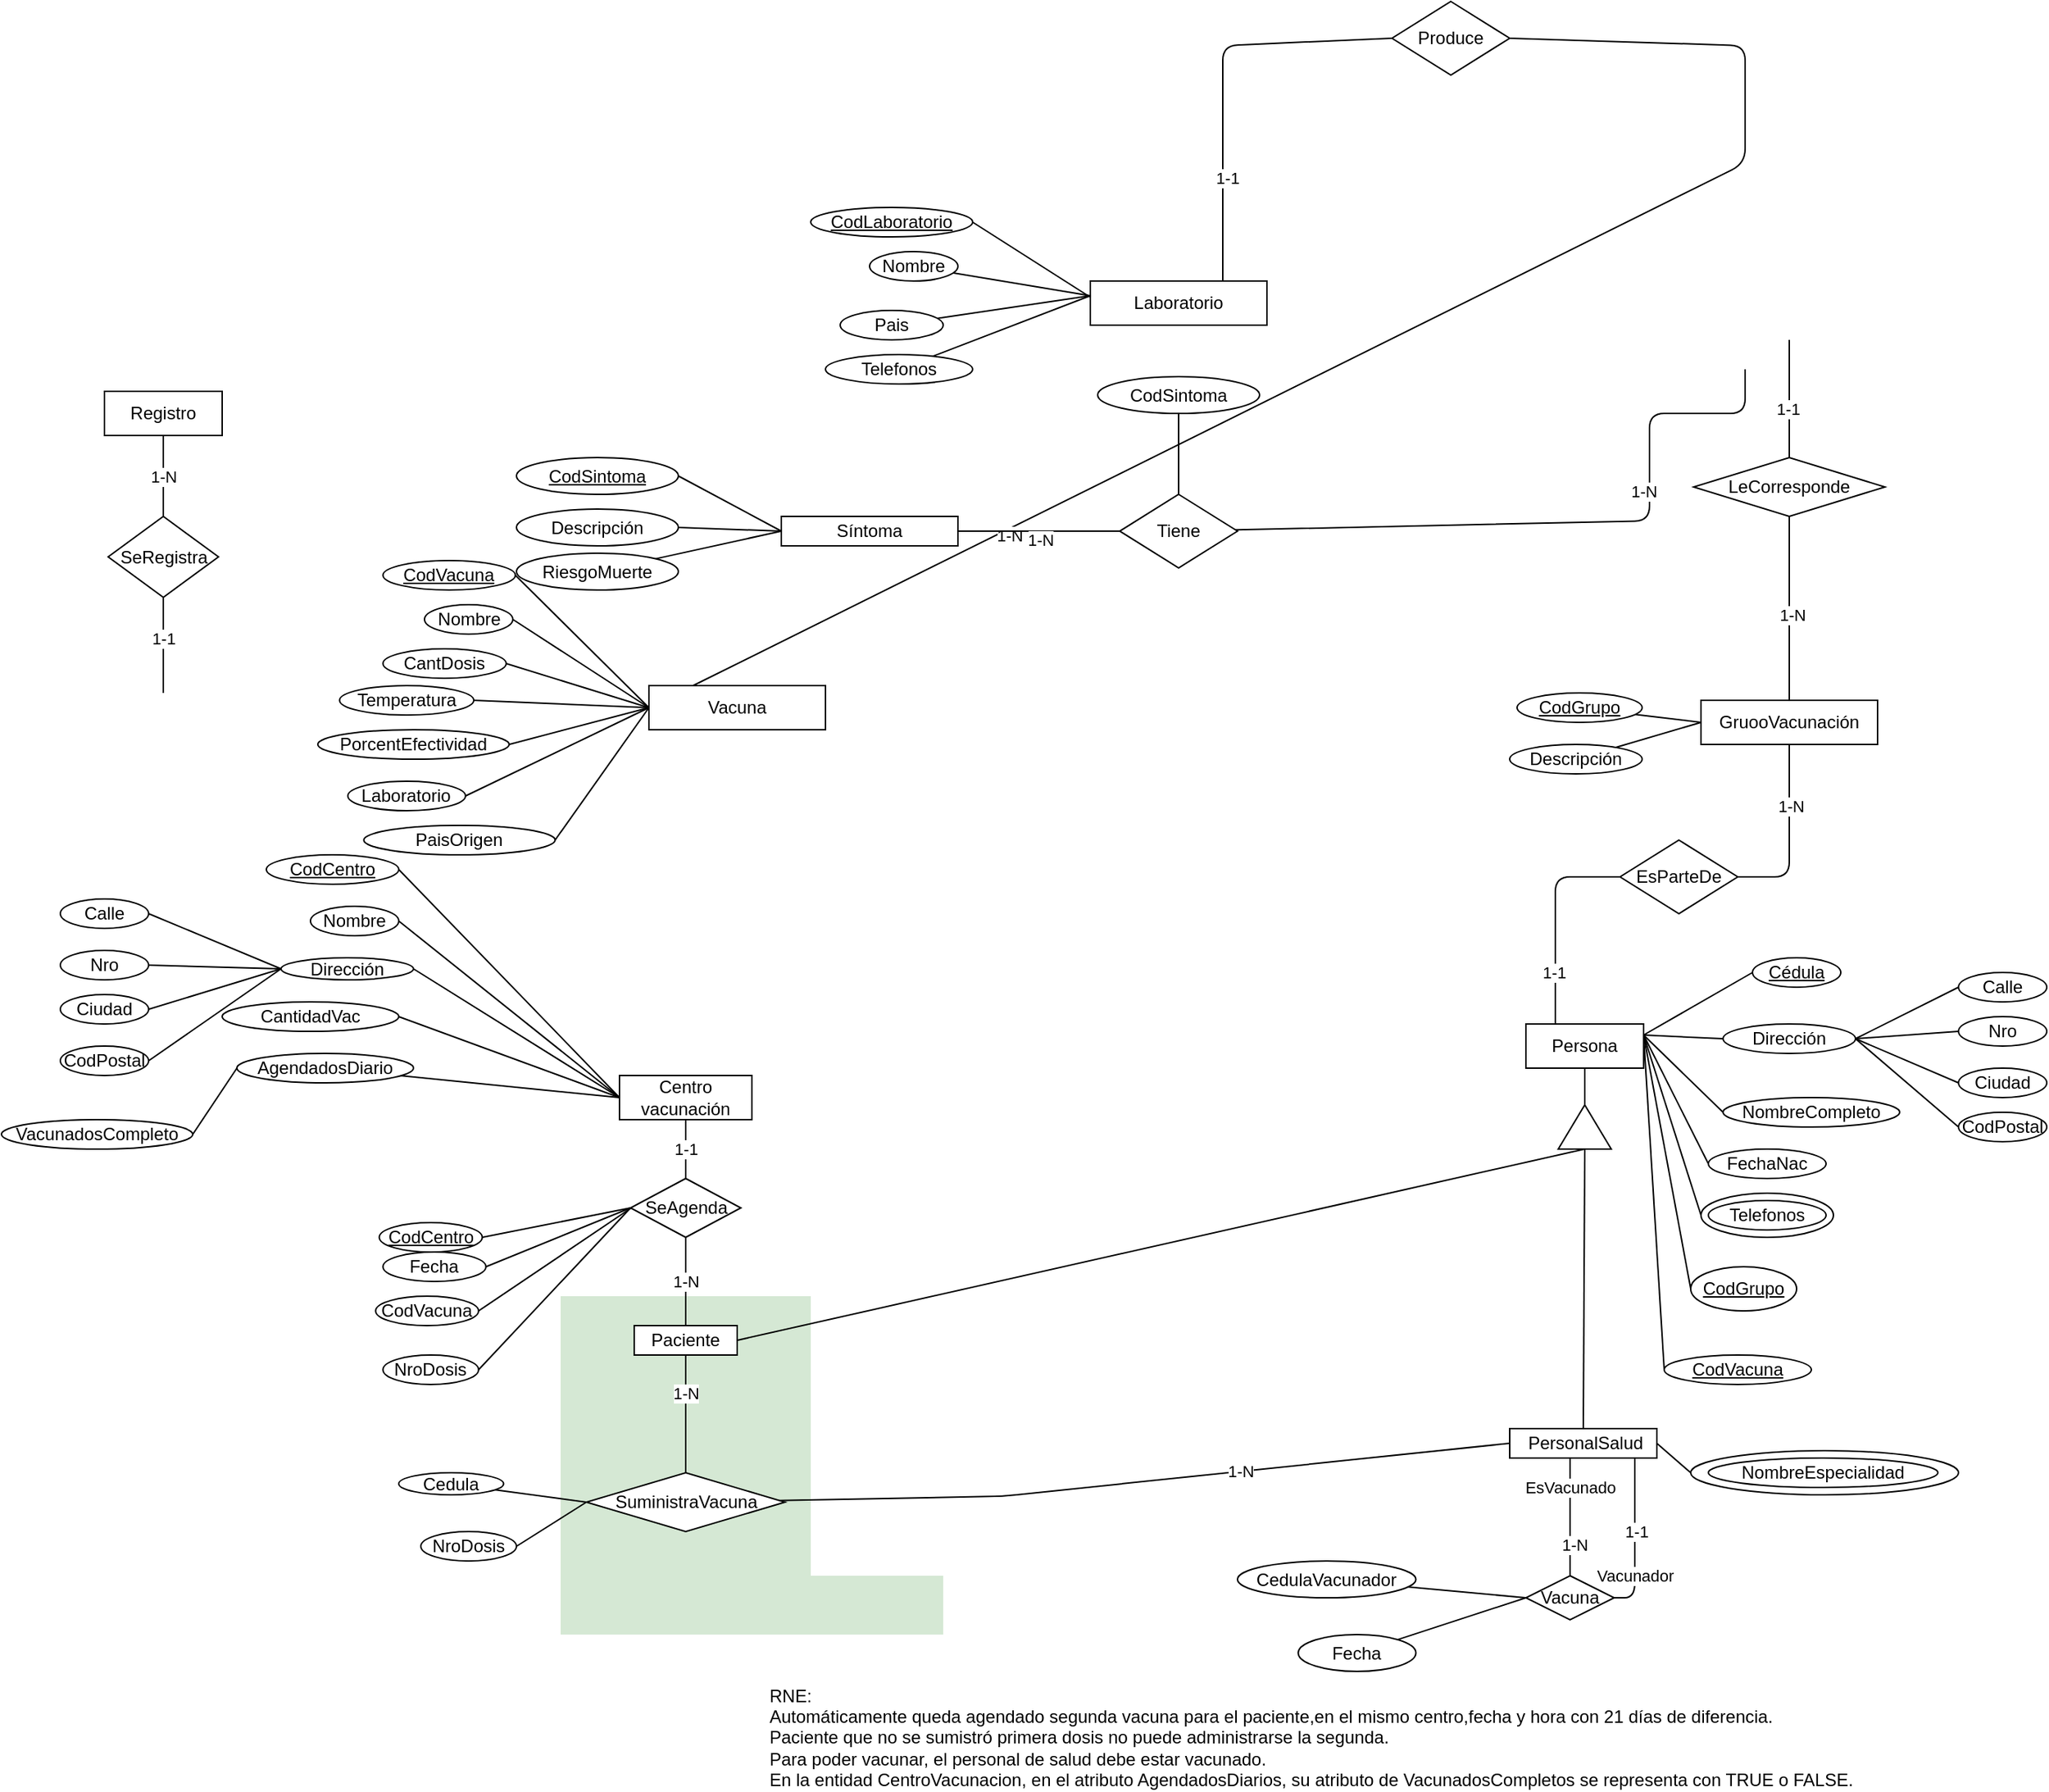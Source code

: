 <mxfile version="14.6.9" type="device"><diagram id="Dt1yeSl-TduAUGKD2-lL" name="Page-1"><mxGraphModel dx="2692" dy="1749" grid="1" gridSize="10" guides="1" tooltips="1" connect="1" arrows="1" fold="1" page="1" pageScale="1" pageWidth="827" pageHeight="1169" math="0" shadow="0"><root><mxCell id="0"/><mxCell id="1" parent="0"/><mxCell id="XDFb3XouvqDJjJj-Gf-x-14" value="" style="group" parent="1" vertex="1" connectable="0"><mxGeometry x="-460" y="320" width="260" height="230" as="geometry"/></mxCell><mxCell id="XDFb3XouvqDJjJj-Gf-x-11" value="" style="rounded=0;whiteSpace=wrap;html=1;fillColor=#d5e8d4;strokeColor=none;" parent="XDFb3XouvqDJjJj-Gf-x-14" vertex="1"><mxGeometry y="190" width="260" height="40" as="geometry"/></mxCell><mxCell id="XDFb3XouvqDJjJj-Gf-x-13" value="" style="rounded=0;whiteSpace=wrap;html=1;fillColor=#d5e8d4;strokeColor=none;" parent="XDFb3XouvqDJjJj-Gf-x-14" vertex="1"><mxGeometry width="170" height="200" as="geometry"/></mxCell><mxCell id="ZBMP0aNXscf_yQFxfvZb-60" style="edgeStyle=none;rounded=1;sketch=0;orthogonalLoop=1;jettySize=auto;html=1;entryX=1;entryY=0.5;entryDx=0;entryDy=0;endArrow=none;endFill=0;exitX=0;exitY=0.5;exitDx=0;exitDy=0;" parent="1" source="ZBMP0aNXscf_yQFxfvZb-59" target="ZBMP0aNXscf_yQFxfvZb-33" edge="1"><mxGeometry relative="1" as="geometry"/></mxCell><mxCell id="ZBMP0aNXscf_yQFxfvZb-59" value="" style="ellipse;whiteSpace=wrap;html=1;rounded=0;sketch=0;" parent="1" vertex="1"><mxGeometry x="308" y="425" width="182" height="30" as="geometry"/></mxCell><mxCell id="ZBMP0aNXscf_yQFxfvZb-53" style="edgeStyle=none;rounded=1;sketch=0;orthogonalLoop=1;jettySize=auto;html=1;endArrow=none;endFill=0;exitX=0;exitY=0.5;exitDx=0;exitDy=0;entryX=1;entryY=0.25;entryDx=0;entryDy=0;" parent="1" source="ZBMP0aNXscf_yQFxfvZb-52" target="ZBMP0aNXscf_yQFxfvZb-27" edge="1"><mxGeometry relative="1" as="geometry"><mxPoint x="298" y="160" as="targetPoint"/></mxGeometry></mxCell><mxCell id="ZBMP0aNXscf_yQFxfvZb-52" value="" style="ellipse;whiteSpace=wrap;html=1;rounded=0;sketch=0;" parent="1" vertex="1"><mxGeometry x="315" y="250" width="90" height="30" as="geometry"/></mxCell><mxCell id="ZBMP0aNXscf_yQFxfvZb-38" value="Nro" style="ellipse;whiteSpace=wrap;html=1;rounded=0;sketch=0;" parent="1" vertex="1"><mxGeometry x="490" y="130" width="60" height="20" as="geometry"/></mxCell><mxCell id="ZBMP0aNXscf_yQFxfvZb-47" style="edgeStyle=none;rounded=1;sketch=0;orthogonalLoop=1;jettySize=auto;html=1;endArrow=none;endFill=0;exitX=0;exitY=0.5;exitDx=0;exitDy=0;entryX=1;entryY=0.25;entryDx=0;entryDy=0;" parent="1" source="ZBMP0aNXscf_yQFxfvZb-35" target="ZBMP0aNXscf_yQFxfvZb-27" edge="1"><mxGeometry relative="1" as="geometry"><mxPoint x="310" y="160" as="targetPoint"/></mxGeometry></mxCell><mxCell id="ZBMP0aNXscf_yQFxfvZb-35" value="NombreCompleto" style="ellipse;whiteSpace=wrap;html=1;rounded=0;sketch=0;" parent="1" vertex="1"><mxGeometry x="330" y="185" width="120" height="20" as="geometry"/></mxCell><mxCell id="ZBMP0aNXscf_yQFxfvZb-12" value="Fecha" style="ellipse;whiteSpace=wrap;html=1;" parent="1" vertex="1"><mxGeometry x="-580.75" y="290" width="70" height="20" as="geometry"/></mxCell><mxCell id="ZBMP0aNXscf_yQFxfvZb-1" value="Centro vacunación" style="whiteSpace=wrap;html=1;" parent="1" vertex="1"><mxGeometry x="-420" y="170" width="90" height="30" as="geometry"/></mxCell><mxCell id="ZBMP0aNXscf_yQFxfvZb-2" value="Paciente" style="whiteSpace=wrap;html=1;" parent="1" vertex="1"><mxGeometry x="-410" y="340" width="70" height="20" as="geometry"/></mxCell><mxCell id="ZBMP0aNXscf_yQFxfvZb-6" value="1-N" style="endArrow=none;html=1;exitX=0.5;exitY=0;exitDx=0;exitDy=0;entryX=0.5;entryY=1;entryDx=0;entryDy=0;" parent="1" source="ZBMP0aNXscf_yQFxfvZb-2" target="ZBMP0aNXscf_yQFxfvZb-7" edge="1"><mxGeometry width="50" height="50" relative="1" as="geometry"><mxPoint x="140" y="180" as="sourcePoint"/><mxPoint x="230" y="160" as="targetPoint"/></mxGeometry></mxCell><mxCell id="ZBMP0aNXscf_yQFxfvZb-16" value="1-N" style="edgeLabel;html=1;align=center;verticalAlign=middle;resizable=0;points=[];" parent="ZBMP0aNXscf_yQFxfvZb-6" vertex="1" connectable="0"><mxGeometry x="-0.091" y="-3" relative="1" as="geometry"><mxPoint x="-3" y="-3" as="offset"/></mxGeometry></mxCell><mxCell id="ZBMP0aNXscf_yQFxfvZb-7" value="SeAgenda" style="rhombus;whiteSpace=wrap;html=1;" parent="1" vertex="1"><mxGeometry x="-412.5" y="240" width="75" height="40" as="geometry"/></mxCell><mxCell id="ZBMP0aNXscf_yQFxfvZb-9" value="1-1" style="endArrow=none;html=1;exitX=0.5;exitY=0;exitDx=0;exitDy=0;entryX=0.5;entryY=1;entryDx=0;entryDy=0;" parent="1" source="ZBMP0aNXscf_yQFxfvZb-7" target="ZBMP0aNXscf_yQFxfvZb-1" edge="1"><mxGeometry width="50" height="50" relative="1" as="geometry"><mxPoint x="-365" y="350" as="sourcePoint"/><mxPoint x="-367.5" y="300" as="targetPoint"/><Array as="points"/></mxGeometry></mxCell><mxCell id="ZBMP0aNXscf_yQFxfvZb-10" value="CodCentro" style="ellipse;whiteSpace=wrap;html=1;fontStyle=4;" parent="1" vertex="1"><mxGeometry x="-583.25" y="270" width="70" height="20" as="geometry"/></mxCell><mxCell id="ZBMP0aNXscf_yQFxfvZb-11" value="" style="endArrow=none;html=1;entryX=1;entryY=0.5;entryDx=0;entryDy=0;exitX=0;exitY=0.5;exitDx=0;exitDy=0;" parent="1" source="ZBMP0aNXscf_yQFxfvZb-7" target="ZBMP0aNXscf_yQFxfvZb-10" edge="1"><mxGeometry width="50" height="50" relative="1" as="geometry"><mxPoint x="-410" y="260" as="sourcePoint"/><mxPoint x="-365" y="290" as="targetPoint"/></mxGeometry></mxCell><mxCell id="ZBMP0aNXscf_yQFxfvZb-13" value="CodVacuna" style="ellipse;whiteSpace=wrap;html=1;" parent="1" vertex="1"><mxGeometry x="-585.75" y="320" width="70" height="20" as="geometry"/></mxCell><mxCell id="ZBMP0aNXscf_yQFxfvZb-14" value="" style="endArrow=none;html=1;entryX=1;entryY=0.5;entryDx=0;entryDy=0;exitX=0;exitY=0.5;exitDx=0;exitDy=0;" parent="1" source="ZBMP0aNXscf_yQFxfvZb-7" target="ZBMP0aNXscf_yQFxfvZb-12" edge="1"><mxGeometry width="50" height="50" relative="1" as="geometry"><mxPoint x="-410" y="260" as="sourcePoint"/><mxPoint x="-497.5" y="250" as="targetPoint"/></mxGeometry></mxCell><mxCell id="ZBMP0aNXscf_yQFxfvZb-15" value="" style="endArrow=none;html=1;entryX=1;entryY=0.5;entryDx=0;entryDy=0;" parent="1" target="ZBMP0aNXscf_yQFxfvZb-13" edge="1"><mxGeometry width="50" height="50" relative="1" as="geometry"><mxPoint x="-412" y="260" as="sourcePoint"/><mxPoint x="-471.25" y="290" as="targetPoint"/></mxGeometry></mxCell><mxCell id="ZBMP0aNXscf_yQFxfvZb-17" value="NroDosis" style="ellipse;whiteSpace=wrap;html=1;fontStyle=0;direction=south;" parent="1" vertex="1"><mxGeometry x="-580.75" y="360" width="65" height="20" as="geometry"/></mxCell><mxCell id="ZBMP0aNXscf_yQFxfvZb-18" value="" style="endArrow=none;html=1;exitX=0;exitY=0.5;exitDx=0;exitDy=0;entryX=0.5;entryY=0;entryDx=0;entryDy=0;" parent="1" source="ZBMP0aNXscf_yQFxfvZb-7" target="ZBMP0aNXscf_yQFxfvZb-17" edge="1"><mxGeometry width="50" height="50" relative="1" as="geometry"><mxPoint x="-410" y="260" as="sourcePoint"/><mxPoint x="-475.0" y="330" as="targetPoint"/></mxGeometry></mxCell><mxCell id="ZBMP0aNXscf_yQFxfvZb-19" value="RNE:&lt;br&gt;Automáticamente queda agendado segunda vacuna para el paciente,en el mismo centro,fecha y hora con 21 días de diferencia.&lt;br&gt;Paciente que no se sumistró primera dosis no puede administrarse la segunda.&lt;br&gt;Para poder vacunar, el personal de salud debe estar vacunado.&lt;br&gt;En la entidad CentroVacunacion, en el atributo AgendadosDiarios, su atributo de VacunadosCompletos se representa con TRUE o FALSE." style="text;html=1;resizable=0;autosize=1;align=left;verticalAlign=middle;points=[];fillColor=none;strokeColor=none;rounded=0;" parent="1" vertex="1"><mxGeometry x="-320" y="585" width="750" height="70" as="geometry"/></mxCell><mxCell id="ZBMP0aNXscf_yQFxfvZb-22" value="Registro" style="whiteSpace=wrap;html=1;fontSize=12;strokeWidth=1;align=center;" parent="1" vertex="1"><mxGeometry x="-770" y="-295" width="80" height="30" as="geometry"/></mxCell><mxCell id="ZBMP0aNXscf_yQFxfvZb-24" style="rounded=1;sketch=0;orthogonalLoop=1;jettySize=auto;html=1;entryX=0.5;entryY=1;entryDx=0;entryDy=0;endArrow=none;endFill=0;" parent="1" source="ZBMP0aNXscf_yQFxfvZb-23" target="ZBMP0aNXscf_yQFxfvZb-22" edge="1"><mxGeometry relative="1" as="geometry"/></mxCell><mxCell id="ZBMP0aNXscf_yQFxfvZb-26" value="1-N" style="edgeLabel;html=1;align=center;verticalAlign=middle;resizable=0;points=[];" parent="ZBMP0aNXscf_yQFxfvZb-24" vertex="1" connectable="0"><mxGeometry x="0.003" y="-3" relative="1" as="geometry"><mxPoint x="-3" as="offset"/></mxGeometry></mxCell><mxCell id="ZBMP0aNXscf_yQFxfvZb-25" value="1-1" style="edgeStyle=none;rounded=1;sketch=0;orthogonalLoop=1;jettySize=auto;html=1;entryX=0.5;entryY=0;entryDx=0;entryDy=0;endArrow=none;endFill=0;" parent="1" source="ZBMP0aNXscf_yQFxfvZb-23" edge="1"><mxGeometry x="-0.143" relative="1" as="geometry"><Array as="points"/><mxPoint as="offset"/><mxPoint x="-730.0" y="-90" as="targetPoint"/></mxGeometry></mxCell><mxCell id="ZBMP0aNXscf_yQFxfvZb-23" value="SeRegistra" style="rhombus;whiteSpace=wrap;html=1;fontSize=12;strokeWidth=1;align=center;direction=south;rotation=0;" parent="1" vertex="1"><mxGeometry x="-767.5" y="-210" width="75" height="55" as="geometry"/></mxCell><mxCell id="ZBMP0aNXscf_yQFxfvZb-27" value="Persona" style="whiteSpace=wrap;html=1;rounded=0;sketch=0;" parent="1" vertex="1"><mxGeometry x="196" y="135" width="80" height="30" as="geometry"/></mxCell><mxCell id="ZBMP0aNXscf_yQFxfvZb-29" style="edgeStyle=none;rounded=1;sketch=0;orthogonalLoop=1;jettySize=auto;html=1;entryX=0.5;entryY=1;entryDx=0;entryDy=0;endArrow=none;endFill=0;" parent="1" source="ZBMP0aNXscf_yQFxfvZb-28" target="ZBMP0aNXscf_yQFxfvZb-27" edge="1"><mxGeometry relative="1" as="geometry"/></mxCell><mxCell id="ZBMP0aNXscf_yQFxfvZb-30" style="edgeStyle=none;rounded=1;sketch=0;orthogonalLoop=1;jettySize=auto;html=1;endArrow=none;endFill=0;entryX=1;entryY=0.5;entryDx=0;entryDy=0;exitX=0.5;exitY=1;exitDx=0;exitDy=0;exitPerimeter=0;" parent="1" source="ZBMP0aNXscf_yQFxfvZb-28" target="ZBMP0aNXscf_yQFxfvZb-2" edge="1"><mxGeometry relative="1" as="geometry"><mxPoint x="392.0" y="-50" as="targetPoint"/></mxGeometry></mxCell><mxCell id="ZBMP0aNXscf_yQFxfvZb-31" style="edgeStyle=none;rounded=1;sketch=0;orthogonalLoop=1;jettySize=auto;html=1;endArrow=none;endFill=0;entryX=0.5;entryY=0;entryDx=0;entryDy=0;exitX=0.5;exitY=1;exitDx=0;exitDy=0;exitPerimeter=0;" parent="1" source="ZBMP0aNXscf_yQFxfvZb-28" target="ZBMP0aNXscf_yQFxfvZb-33" edge="1"><mxGeometry relative="1" as="geometry"><mxPoint x="470" y="-40" as="targetPoint"/><mxPoint x="258" y="210" as="sourcePoint"/></mxGeometry></mxCell><mxCell id="ZBMP0aNXscf_yQFxfvZb-28" value="" style="verticalLabelPosition=bottom;verticalAlign=top;html=1;shape=mxgraph.basic.acute_triangle;dx=0.5;rounded=0;sketch=0;" parent="1" vertex="1"><mxGeometry x="218" y="190" width="36" height="30" as="geometry"/></mxCell><mxCell id="ZBMP0aNXscf_yQFxfvZb-33" value="&amp;nbsp;PersonalSalud" style="whiteSpace=wrap;html=1;rounded=0;sketch=0;" parent="1" vertex="1"><mxGeometry x="185" y="410" width="100" height="20" as="geometry"/></mxCell><mxCell id="ZBMP0aNXscf_yQFxfvZb-45" style="edgeStyle=none;rounded=1;sketch=0;orthogonalLoop=1;jettySize=auto;html=1;endArrow=none;endFill=0;exitX=0;exitY=0.5;exitDx=0;exitDy=0;entryX=1;entryY=0.25;entryDx=0;entryDy=0;" parent="1" source="ZBMP0aNXscf_yQFxfvZb-34" target="ZBMP0aNXscf_yQFxfvZb-27" edge="1"><mxGeometry relative="1" as="geometry"><mxPoint x="300" y="140" as="targetPoint"/></mxGeometry></mxCell><mxCell id="ZBMP0aNXscf_yQFxfvZb-34" value="Cédula" style="ellipse;whiteSpace=wrap;html=1;rounded=0;sketch=0;fontStyle=4" parent="1" vertex="1"><mxGeometry x="350" y="90" width="60" height="20" as="geometry"/></mxCell><mxCell id="ZBMP0aNXscf_yQFxfvZb-41" style="edgeStyle=none;rounded=1;sketch=0;orthogonalLoop=1;jettySize=auto;html=1;entryX=0;entryY=0.5;entryDx=0;entryDy=0;endArrow=none;endFill=0;exitX=1;exitY=0.5;exitDx=0;exitDy=0;" parent="1" source="ZBMP0aNXscf_yQFxfvZb-36" target="ZBMP0aNXscf_yQFxfvZb-39" edge="1"><mxGeometry relative="1" as="geometry"/></mxCell><mxCell id="ZBMP0aNXscf_yQFxfvZb-42" style="edgeStyle=none;rounded=1;sketch=0;orthogonalLoop=1;jettySize=auto;html=1;entryX=0;entryY=0.5;entryDx=0;entryDy=0;endArrow=none;endFill=0;exitX=1;exitY=0.5;exitDx=0;exitDy=0;" parent="1" source="ZBMP0aNXscf_yQFxfvZb-36" target="ZBMP0aNXscf_yQFxfvZb-40" edge="1"><mxGeometry relative="1" as="geometry"/></mxCell><mxCell id="ZBMP0aNXscf_yQFxfvZb-43" style="edgeStyle=none;rounded=1;sketch=0;orthogonalLoop=1;jettySize=auto;html=1;entryX=0;entryY=0.5;entryDx=0;entryDy=0;endArrow=none;endFill=0;exitX=1;exitY=0.5;exitDx=0;exitDy=0;" parent="1" source="ZBMP0aNXscf_yQFxfvZb-36" target="ZBMP0aNXscf_yQFxfvZb-38" edge="1"><mxGeometry relative="1" as="geometry"/></mxCell><mxCell id="ZBMP0aNXscf_yQFxfvZb-44" style="edgeStyle=none;rounded=1;sketch=0;orthogonalLoop=1;jettySize=auto;html=1;entryX=0;entryY=0.5;entryDx=0;entryDy=0;endArrow=none;endFill=0;exitX=1;exitY=0.5;exitDx=0;exitDy=0;" parent="1" source="ZBMP0aNXscf_yQFxfvZb-36" target="ZBMP0aNXscf_yQFxfvZb-37" edge="1"><mxGeometry relative="1" as="geometry"/></mxCell><mxCell id="ZBMP0aNXscf_yQFxfvZb-46" style="edgeStyle=none;rounded=1;sketch=0;orthogonalLoop=1;jettySize=auto;html=1;endArrow=none;endFill=0;exitX=0;exitY=0.5;exitDx=0;exitDy=0;entryX=1;entryY=0.25;entryDx=0;entryDy=0;" parent="1" source="ZBMP0aNXscf_yQFxfvZb-36" target="ZBMP0aNXscf_yQFxfvZb-27" edge="1"><mxGeometry relative="1" as="geometry"><mxPoint x="310" y="140" as="targetPoint"/></mxGeometry></mxCell><mxCell id="ZBMP0aNXscf_yQFxfvZb-36" value="Dirección" style="ellipse;whiteSpace=wrap;html=1;rounded=0;sketch=0;" parent="1" vertex="1"><mxGeometry x="330" y="135" width="90" height="20" as="geometry"/></mxCell><mxCell id="ZBMP0aNXscf_yQFxfvZb-37" value="Calle" style="ellipse;whiteSpace=wrap;html=1;rounded=0;sketch=0;" parent="1" vertex="1"><mxGeometry x="490" y="100" width="60" height="20" as="geometry"/></mxCell><mxCell id="ZBMP0aNXscf_yQFxfvZb-39" value="CodPostal" style="ellipse;whiteSpace=wrap;html=1;rounded=0;sketch=0;" parent="1" vertex="1"><mxGeometry x="490" y="195" width="60" height="20" as="geometry"/></mxCell><mxCell id="ZBMP0aNXscf_yQFxfvZb-40" value="Ciudad" style="ellipse;whiteSpace=wrap;html=1;rounded=0;sketch=0;" parent="1" vertex="1"><mxGeometry x="490" y="165" width="60" height="20" as="geometry"/></mxCell><mxCell id="ZBMP0aNXscf_yQFxfvZb-50" style="edgeStyle=none;rounded=1;sketch=0;orthogonalLoop=1;jettySize=auto;html=1;endArrow=none;endFill=0;exitX=0;exitY=0.5;exitDx=0;exitDy=0;entryX=1;entryY=0.25;entryDx=0;entryDy=0;" parent="1" source="ZBMP0aNXscf_yQFxfvZb-49" target="ZBMP0aNXscf_yQFxfvZb-27" edge="1"><mxGeometry relative="1" as="geometry"><mxPoint x="298" y="140" as="targetPoint"/></mxGeometry></mxCell><mxCell id="ZBMP0aNXscf_yQFxfvZb-49" value="FechaNac" style="ellipse;whiteSpace=wrap;html=1;rounded=0;sketch=0;" parent="1" vertex="1"><mxGeometry x="320" y="220" width="80" height="20" as="geometry"/></mxCell><mxCell id="ZBMP0aNXscf_yQFxfvZb-51" value="Telefonos" style="ellipse;whiteSpace=wrap;html=1;rounded=0;sketch=0;" parent="1" vertex="1"><mxGeometry x="320" y="255" width="80" height="20" as="geometry"/></mxCell><mxCell id="ZBMP0aNXscf_yQFxfvZb-56" style="edgeStyle=none;rounded=1;sketch=0;orthogonalLoop=1;jettySize=auto;html=1;endArrow=none;endFill=0;exitX=0;exitY=0.5;exitDx=0;exitDy=0;entryX=1;entryY=0.25;entryDx=0;entryDy=0;" parent="1" source="ZBMP0aNXscf_yQFxfvZb-54" target="ZBMP0aNXscf_yQFxfvZb-27" edge="1"><mxGeometry relative="1" as="geometry"><mxPoint x="300" y="170" as="targetPoint"/></mxGeometry></mxCell><mxCell id="ZBMP0aNXscf_yQFxfvZb-54" value="CodGrupo" style="ellipse;whiteSpace=wrap;html=1;rounded=0;sketch=0;fontStyle=4" parent="1" vertex="1"><mxGeometry x="308" y="300" width="72" height="30" as="geometry"/></mxCell><mxCell id="ZBMP0aNXscf_yQFxfvZb-57" style="edgeStyle=none;rounded=1;sketch=0;orthogonalLoop=1;jettySize=auto;html=1;endArrow=none;endFill=0;exitX=0;exitY=0.5;exitDx=0;exitDy=0;entryX=1;entryY=0.25;entryDx=0;entryDy=0;" parent="1" source="ZBMP0aNXscf_yQFxfvZb-55" target="ZBMP0aNXscf_yQFxfvZb-27" edge="1"><mxGeometry relative="1" as="geometry"><mxPoint x="280" y="190" as="targetPoint"/></mxGeometry></mxCell><mxCell id="ZBMP0aNXscf_yQFxfvZb-55" value="CodVacuna" style="ellipse;whiteSpace=wrap;html=1;rounded=0;sketch=0;fontStyle=4" parent="1" vertex="1"><mxGeometry x="290" y="360" width="100" height="20" as="geometry"/></mxCell><mxCell id="ZBMP0aNXscf_yQFxfvZb-58" value="NombreEspecialidad" style="ellipse;whiteSpace=wrap;html=1;rounded=0;sketch=0;" parent="1" vertex="1"><mxGeometry x="320" y="430" width="156" height="20" as="geometry"/></mxCell><mxCell id="ZBMP0aNXscf_yQFxfvZb-61" value="GruooVacunación" style="whiteSpace=wrap;html=1;rounded=0;sketch=0;" parent="1" vertex="1"><mxGeometry x="315" y="-85" width="120" height="30" as="geometry"/></mxCell><mxCell id="ZBMP0aNXscf_yQFxfvZb-64" style="edgeStyle=none;rounded=1;sketch=0;orthogonalLoop=1;jettySize=auto;html=1;entryX=0;entryY=0.5;entryDx=0;entryDy=0;endArrow=none;endFill=0;" parent="1" source="ZBMP0aNXscf_yQFxfvZb-63" target="ZBMP0aNXscf_yQFxfvZb-61" edge="1"><mxGeometry relative="1" as="geometry"/></mxCell><mxCell id="ZBMP0aNXscf_yQFxfvZb-63" value="CodGrupo" style="ellipse;whiteSpace=wrap;html=1;rounded=0;sketch=0;fontStyle=4" parent="1" vertex="1"><mxGeometry x="190" y="-90" width="85" height="20" as="geometry"/></mxCell><mxCell id="ZBMP0aNXscf_yQFxfvZb-66" style="edgeStyle=none;rounded=1;sketch=0;orthogonalLoop=1;jettySize=auto;html=1;entryX=0;entryY=0.5;entryDx=0;entryDy=0;endArrow=none;endFill=0;" parent="1" source="ZBMP0aNXscf_yQFxfvZb-65" target="ZBMP0aNXscf_yQFxfvZb-61" edge="1"><mxGeometry relative="1" as="geometry"/></mxCell><mxCell id="ZBMP0aNXscf_yQFxfvZb-65" value="Descripción" style="ellipse;whiteSpace=wrap;html=1;rounded=0;sketch=0;" parent="1" vertex="1"><mxGeometry x="185" y="-55" width="90" height="20" as="geometry"/></mxCell><mxCell id="ZBMP0aNXscf_yQFxfvZb-70" style="edgeStyle=none;rounded=1;sketch=0;orthogonalLoop=1;jettySize=auto;html=1;endArrow=none;endFill=0;" parent="1" source="ZBMP0aNXscf_yQFxfvZb-69" edge="1"><mxGeometry relative="1" as="geometry"><mxPoint x="375" y="-330" as="targetPoint"/></mxGeometry></mxCell><mxCell id="ZBMP0aNXscf_yQFxfvZb-72" value="1-1" style="edgeLabel;html=1;align=center;verticalAlign=middle;resizable=0;points=[];" parent="ZBMP0aNXscf_yQFxfvZb-70" vertex="1" connectable="0"><mxGeometry x="-0.181" y="1" relative="1" as="geometry"><mxPoint as="offset"/></mxGeometry></mxCell><mxCell id="ZBMP0aNXscf_yQFxfvZb-71" style="edgeStyle=none;rounded=1;sketch=0;orthogonalLoop=1;jettySize=auto;html=1;entryX=0.5;entryY=0;entryDx=0;entryDy=0;endArrow=none;endFill=0;exitX=1;exitY=0.5;exitDx=0;exitDy=0;" parent="1" source="ZBMP0aNXscf_yQFxfvZb-69" target="ZBMP0aNXscf_yQFxfvZb-61" edge="1"><mxGeometry relative="1" as="geometry"/></mxCell><mxCell id="ZBMP0aNXscf_yQFxfvZb-73" value="1-N" style="edgeLabel;html=1;align=center;verticalAlign=middle;resizable=0;points=[];" parent="ZBMP0aNXscf_yQFxfvZb-71" vertex="1" connectable="0"><mxGeometry x="0.073" y="2" relative="1" as="geometry"><mxPoint as="offset"/></mxGeometry></mxCell><mxCell id="ZBMP0aNXscf_yQFxfvZb-69" value="LeCorresponde" style="rhombus;whiteSpace=wrap;html=1;fontSize=12;strokeWidth=1;align=center;direction=south;rotation=0;" parent="1" vertex="1"><mxGeometry x="310" y="-250" width="130" height="40" as="geometry"/></mxCell><mxCell id="ZBMP0aNXscf_yQFxfvZb-75" style="edgeStyle=none;rounded=1;sketch=0;orthogonalLoop=1;jettySize=auto;html=1;entryX=0;entryY=0.5;entryDx=0;entryDy=0;endArrow=none;endFill=0;" parent="1" source="ZBMP0aNXscf_yQFxfvZb-74" target="ZBMP0aNXscf_yQFxfvZb-33" edge="1"><mxGeometry relative="1" as="geometry"><Array as="points"><mxPoint x="-160" y="456"/></Array></mxGeometry></mxCell><mxCell id="2IOQGZQSBh7YmrLoaRPf-2" value="1-N" style="edgeLabel;html=1;align=center;verticalAlign=middle;resizable=0;points=[];" parent="ZBMP0aNXscf_yQFxfvZb-75" vertex="1" connectable="0"><mxGeometry x="0.26" relative="1" as="geometry"><mxPoint as="offset"/></mxGeometry></mxCell><mxCell id="ZBMP0aNXscf_yQFxfvZb-76" style="edgeStyle=none;rounded=1;sketch=0;orthogonalLoop=1;jettySize=auto;html=1;entryX=0.5;entryY=1;entryDx=0;entryDy=0;endArrow=none;endFill=0;" parent="1" source="ZBMP0aNXscf_yQFxfvZb-74" target="ZBMP0aNXscf_yQFxfvZb-2" edge="1"><mxGeometry relative="1" as="geometry"/></mxCell><mxCell id="2IOQGZQSBh7YmrLoaRPf-1" value="1-N&lt;br&gt;" style="edgeLabel;html=1;align=center;verticalAlign=middle;resizable=0;points=[];" parent="ZBMP0aNXscf_yQFxfvZb-76" vertex="1" connectable="0"><mxGeometry x="0.54" relative="1" as="geometry"><mxPoint y="7" as="offset"/></mxGeometry></mxCell><mxCell id="ZBMP0aNXscf_yQFxfvZb-74" value="SuministraVacuna" style="rhombus;whiteSpace=wrap;html=1;" parent="1" vertex="1"><mxGeometry x="-442.5" y="440" width="135" height="40" as="geometry"/></mxCell><mxCell id="ZBMP0aNXscf_yQFxfvZb-79" style="edgeStyle=none;rounded=1;sketch=0;orthogonalLoop=1;jettySize=auto;html=1;entryX=0;entryY=0.5;entryDx=0;entryDy=0;endArrow=none;endFill=0;" parent="1" source="ZBMP0aNXscf_yQFxfvZb-78" target="ZBMP0aNXscf_yQFxfvZb-74" edge="1"><mxGeometry relative="1" as="geometry"/></mxCell><mxCell id="ZBMP0aNXscf_yQFxfvZb-78" value="Cedula" style="ellipse;whiteSpace=wrap;html=1;rounded=0;sketch=0;" parent="1" vertex="1"><mxGeometry x="-570" y="440" width="71.25" height="15" as="geometry"/></mxCell><mxCell id="ZBMP0aNXscf_yQFxfvZb-81" style="edgeStyle=none;rounded=1;sketch=0;orthogonalLoop=1;jettySize=auto;html=1;entryX=0;entryY=0.5;entryDx=0;entryDy=0;endArrow=none;endFill=0;exitX=0.5;exitY=0;exitDx=0;exitDy=0;" parent="1" source="ZBMP0aNXscf_yQFxfvZb-80" target="ZBMP0aNXscf_yQFxfvZb-74" edge="1"><mxGeometry relative="1" as="geometry"><mxPoint x="-486.231" y="481.577" as="sourcePoint"/></mxGeometry></mxCell><mxCell id="ZBMP0aNXscf_yQFxfvZb-80" value="NroDosis" style="ellipse;whiteSpace=wrap;html=1;fontStyle=0;direction=south;" parent="1" vertex="1"><mxGeometry x="-555" y="480" width="65" height="20" as="geometry"/></mxCell><mxCell id="ZBMP0aNXscf_yQFxfvZb-82" value="Vacuna" style="rhombus;whiteSpace=wrap;html=1;rounded=0;sketch=0;" parent="1" vertex="1"><mxGeometry x="196" y="510" width="60" height="30" as="geometry"/></mxCell><mxCell id="ZBMP0aNXscf_yQFxfvZb-83" value="Vacunador" style="edgeStyle=none;rounded=1;sketch=0;orthogonalLoop=1;jettySize=auto;html=1;entryX=0.85;entryY=1;entryDx=0;entryDy=0;endArrow=none;endFill=0;entryPerimeter=0;exitX=1;exitY=0.5;exitDx=0;exitDy=0;" parent="1" source="ZBMP0aNXscf_yQFxfvZb-82" target="ZBMP0aNXscf_yQFxfvZb-33" edge="1"><mxGeometry x="-0.468" relative="1" as="geometry"><mxPoint x="260" y="490" as="sourcePoint"/><mxPoint x="267" y="450" as="targetPoint"/><Array as="points"><mxPoint x="270" y="525"/></Array><mxPoint as="offset"/></mxGeometry></mxCell><mxCell id="ZBMP0aNXscf_yQFxfvZb-86" value="1-1" style="edgeLabel;html=1;align=center;verticalAlign=middle;resizable=0;points=[];" parent="ZBMP0aNXscf_yQFxfvZb-83" vertex="1" connectable="0"><mxGeometry x="0.084" y="-1" relative="1" as="geometry"><mxPoint as="offset"/></mxGeometry></mxCell><mxCell id="ZBMP0aNXscf_yQFxfvZb-84" value="EsVacunado" style="edgeStyle=none;rounded=1;sketch=0;orthogonalLoop=1;jettySize=auto;html=1;entryX=0.41;entryY=1;entryDx=0;entryDy=0;endArrow=none;endFill=0;exitX=0.5;exitY=0;exitDx=0;exitDy=0;entryPerimeter=0;" parent="1" source="ZBMP0aNXscf_yQFxfvZb-82" target="ZBMP0aNXscf_yQFxfvZb-33" edge="1"><mxGeometry x="0.5" relative="1" as="geometry"><mxPoint x="220" y="460" as="sourcePoint"/><mxPoint x="197" y="440" as="targetPoint"/><Array as="points"/><mxPoint as="offset"/></mxGeometry></mxCell><mxCell id="ZBMP0aNXscf_yQFxfvZb-85" value="1-N" style="edgeLabel;html=1;align=center;verticalAlign=middle;resizable=0;points=[];" parent="ZBMP0aNXscf_yQFxfvZb-84" vertex="1" connectable="0"><mxGeometry x="-0.475" y="-3" relative="1" as="geometry"><mxPoint as="offset"/></mxGeometry></mxCell><mxCell id="ZBMP0aNXscf_yQFxfvZb-88" style="edgeStyle=none;rounded=1;sketch=0;orthogonalLoop=1;jettySize=auto;html=1;entryX=0;entryY=0.5;entryDx=0;entryDy=0;endArrow=none;endFill=0;" parent="1" source="ZBMP0aNXscf_yQFxfvZb-87" target="ZBMP0aNXscf_yQFxfvZb-82" edge="1"><mxGeometry relative="1" as="geometry"/></mxCell><mxCell id="ZBMP0aNXscf_yQFxfvZb-87" value="CedulaVacunador" style="ellipse;whiteSpace=wrap;html=1;rounded=0;sketch=0;" parent="1" vertex="1"><mxGeometry y="500" width="121.25" height="25" as="geometry"/></mxCell><mxCell id="ZBMP0aNXscf_yQFxfvZb-90" style="edgeStyle=none;rounded=1;sketch=0;orthogonalLoop=1;jettySize=auto;html=1;endArrow=none;endFill=0;entryX=0;entryY=0.5;entryDx=0;entryDy=0;" parent="1" source="ZBMP0aNXscf_yQFxfvZb-89" target="ZBMP0aNXscf_yQFxfvZb-82" edge="1"><mxGeometry relative="1" as="geometry"><mxPoint x="190" y="540" as="targetPoint"/></mxGeometry></mxCell><mxCell id="ZBMP0aNXscf_yQFxfvZb-89" value="Fecha" style="ellipse;whiteSpace=wrap;html=1;rounded=0;sketch=0;" parent="1" vertex="1"><mxGeometry x="41.25" y="550" width="80" height="25" as="geometry"/></mxCell><mxCell id="ZBMP0aNXscf_yQFxfvZb-92" style="edgeStyle=none;rounded=1;sketch=0;orthogonalLoop=1;jettySize=auto;html=1;endArrow=none;endFill=0;entryX=0.5;entryY=1;entryDx=0;entryDy=0;exitX=1;exitY=0.5;exitDx=0;exitDy=0;" parent="1" source="ZBMP0aNXscf_yQFxfvZb-91" target="ZBMP0aNXscf_yQFxfvZb-61" edge="1"><mxGeometry relative="1" as="geometry"><mxPoint x="390" y="-50" as="targetPoint"/><Array as="points"><mxPoint x="375" y="35"/></Array></mxGeometry></mxCell><mxCell id="ZBMP0aNXscf_yQFxfvZb-94" value="1-N" style="edgeLabel;html=1;align=center;verticalAlign=middle;resizable=0;points=[];" parent="ZBMP0aNXscf_yQFxfvZb-92" vertex="1" connectable="0"><mxGeometry x="0.329" y="-1" relative="1" as="geometry"><mxPoint as="offset"/></mxGeometry></mxCell><mxCell id="ZBMP0aNXscf_yQFxfvZb-93" style="edgeStyle=none;rounded=1;sketch=0;orthogonalLoop=1;jettySize=auto;html=1;entryX=0.25;entryY=0;entryDx=0;entryDy=0;endArrow=none;endFill=0;exitX=0;exitY=0.5;exitDx=0;exitDy=0;" parent="1" source="ZBMP0aNXscf_yQFxfvZb-91" target="ZBMP0aNXscf_yQFxfvZb-27" edge="1"><mxGeometry relative="1" as="geometry"><Array as="points"><mxPoint x="216" y="35"/></Array></mxGeometry></mxCell><mxCell id="ZBMP0aNXscf_yQFxfvZb-95" value="1-1" style="edgeLabel;html=1;align=center;verticalAlign=middle;resizable=0;points=[];" parent="ZBMP0aNXscf_yQFxfvZb-93" vertex="1" connectable="0"><mxGeometry x="0.507" y="-1" relative="1" as="geometry"><mxPoint as="offset"/></mxGeometry></mxCell><mxCell id="ZBMP0aNXscf_yQFxfvZb-91" value="EsParteDe" style="rhombus;whiteSpace=wrap;html=1;rounded=0;sketch=0;" parent="1" vertex="1"><mxGeometry x="260" y="10" width="80" height="50" as="geometry"/></mxCell><mxCell id="ZBMP0aNXscf_yQFxfvZb-96" value="Nro" style="ellipse;whiteSpace=wrap;html=1;rounded=0;sketch=0;" parent="1" vertex="1"><mxGeometry x="-800" y="85" width="60" height="20" as="geometry"/></mxCell><mxCell id="ZBMP0aNXscf_yQFxfvZb-109" style="edgeStyle=none;rounded=1;sketch=0;orthogonalLoop=1;jettySize=auto;html=1;entryX=0;entryY=0.5;entryDx=0;entryDy=0;endArrow=none;endFill=0;exitX=1;exitY=0.5;exitDx=0;exitDy=0;" parent="1" source="ZBMP0aNXscf_yQFxfvZb-97" target="ZBMP0aNXscf_yQFxfvZb-1" edge="1"><mxGeometry relative="1" as="geometry"/></mxCell><mxCell id="ZBMP0aNXscf_yQFxfvZb-97" value="CantidadVac" style="ellipse;whiteSpace=wrap;html=1;rounded=0;sketch=0;" parent="1" vertex="1"><mxGeometry x="-690" y="120" width="120" height="20" as="geometry"/></mxCell><mxCell id="ZBMP0aNXscf_yQFxfvZb-107" style="edgeStyle=none;rounded=1;sketch=0;orthogonalLoop=1;jettySize=auto;html=1;entryX=0;entryY=0.5;entryDx=0;entryDy=0;endArrow=none;endFill=0;exitX=1;exitY=0.5;exitDx=0;exitDy=0;" parent="1" source="ZBMP0aNXscf_yQFxfvZb-98" target="ZBMP0aNXscf_yQFxfvZb-1" edge="1"><mxGeometry relative="1" as="geometry"><mxPoint x="-540" y="60" as="sourcePoint"/></mxGeometry></mxCell><mxCell id="ZBMP0aNXscf_yQFxfvZb-98" value="Nombre" style="ellipse;whiteSpace=wrap;html=1;rounded=0;sketch=0;" parent="1" vertex="1"><mxGeometry x="-630" y="55" width="60" height="20" as="geometry"/></mxCell><mxCell id="ZBMP0aNXscf_yQFxfvZb-99" style="edgeStyle=none;rounded=1;sketch=0;orthogonalLoop=1;jettySize=auto;html=1;entryX=1;entryY=0.5;entryDx=0;entryDy=0;endArrow=none;endFill=0;exitX=0;exitY=0.5;exitDx=0;exitDy=0;" parent="1" source="ZBMP0aNXscf_yQFxfvZb-103" target="ZBMP0aNXscf_yQFxfvZb-105" edge="1"><mxGeometry relative="1" as="geometry"/></mxCell><mxCell id="ZBMP0aNXscf_yQFxfvZb-100" style="edgeStyle=none;rounded=1;sketch=0;orthogonalLoop=1;jettySize=auto;html=1;entryX=1;entryY=0.5;entryDx=0;entryDy=0;endArrow=none;endFill=0;exitX=0;exitY=0.5;exitDx=0;exitDy=0;" parent="1" source="ZBMP0aNXscf_yQFxfvZb-103" target="ZBMP0aNXscf_yQFxfvZb-106" edge="1"><mxGeometry relative="1" as="geometry"/></mxCell><mxCell id="ZBMP0aNXscf_yQFxfvZb-101" style="edgeStyle=none;rounded=1;sketch=0;orthogonalLoop=1;jettySize=auto;html=1;endArrow=none;endFill=0;exitX=0;exitY=0.5;exitDx=0;exitDy=0;" parent="1" source="ZBMP0aNXscf_yQFxfvZb-103" edge="1"><mxGeometry relative="1" as="geometry"><mxPoint x="-740" y="95" as="targetPoint"/></mxGeometry></mxCell><mxCell id="ZBMP0aNXscf_yQFxfvZb-102" style="edgeStyle=none;rounded=1;sketch=0;orthogonalLoop=1;jettySize=auto;html=1;entryX=1;entryY=0.5;entryDx=0;entryDy=0;endArrow=none;endFill=0;exitX=0;exitY=0.5;exitDx=0;exitDy=0;entryPerimeter=0;" parent="1" source="ZBMP0aNXscf_yQFxfvZb-103" target="ZBMP0aNXscf_yQFxfvZb-104" edge="1"><mxGeometry relative="1" as="geometry"/></mxCell><mxCell id="ZBMP0aNXscf_yQFxfvZb-108" style="edgeStyle=none;rounded=1;sketch=0;orthogonalLoop=1;jettySize=auto;html=1;entryX=0;entryY=0.5;entryDx=0;entryDy=0;endArrow=none;endFill=0;exitX=1;exitY=0.5;exitDx=0;exitDy=0;" parent="1" source="ZBMP0aNXscf_yQFxfvZb-103" target="ZBMP0aNXscf_yQFxfvZb-1" edge="1"><mxGeometry relative="1" as="geometry"/></mxCell><mxCell id="ZBMP0aNXscf_yQFxfvZb-103" value="Dirección" style="ellipse;whiteSpace=wrap;html=1;rounded=0;sketch=0;" parent="1" vertex="1"><mxGeometry x="-650" y="90" width="90" height="15" as="geometry"/></mxCell><mxCell id="ZBMP0aNXscf_yQFxfvZb-104" value="Calle" style="ellipse;whiteSpace=wrap;html=1;rounded=0;sketch=0;" parent="1" vertex="1"><mxGeometry x="-800" y="50" width="60" height="20" as="geometry"/></mxCell><mxCell id="ZBMP0aNXscf_yQFxfvZb-105" value="CodPostal" style="ellipse;whiteSpace=wrap;html=1;rounded=0;sketch=0;" parent="1" vertex="1"><mxGeometry x="-800" y="150" width="60" height="20" as="geometry"/></mxCell><mxCell id="ZBMP0aNXscf_yQFxfvZb-106" value="Ciudad" style="ellipse;whiteSpace=wrap;html=1;rounded=0;sketch=0;" parent="1" vertex="1"><mxGeometry x="-800" y="115" width="60" height="20" as="geometry"/></mxCell><mxCell id="ZBMP0aNXscf_yQFxfvZb-112" style="edgeStyle=none;rounded=1;sketch=0;orthogonalLoop=1;jettySize=auto;html=1;endArrow=none;endFill=0;entryX=0;entryY=0.5;entryDx=0;entryDy=0;" parent="1" source="ZBMP0aNXscf_yQFxfvZb-110" target="ZBMP0aNXscf_yQFxfvZb-1" edge="1"><mxGeometry relative="1" as="geometry"><mxPoint x="-420" y="182" as="targetPoint"/></mxGeometry></mxCell><mxCell id="ZBMP0aNXscf_yQFxfvZb-110" value="AgendadosDiario" style="ellipse;whiteSpace=wrap;html=1;rounded=0;sketch=0;" parent="1" vertex="1"><mxGeometry x="-680" y="155" width="120" height="20" as="geometry"/></mxCell><mxCell id="ZBMP0aNXscf_yQFxfvZb-113" style="edgeStyle=none;rounded=1;sketch=0;orthogonalLoop=1;jettySize=auto;html=1;entryX=0;entryY=0.5;entryDx=0;entryDy=0;endArrow=none;endFill=0;exitX=1;exitY=0.5;exitDx=0;exitDy=0;" parent="1" source="ZBMP0aNXscf_yQFxfvZb-111" target="ZBMP0aNXscf_yQFxfvZb-110" edge="1"><mxGeometry relative="1" as="geometry"/></mxCell><mxCell id="ZBMP0aNXscf_yQFxfvZb-111" value="VacunadosCompleto" style="ellipse;whiteSpace=wrap;html=1;rounded=0;sketch=0;" parent="1" vertex="1"><mxGeometry x="-840" y="200" width="130" height="20" as="geometry"/></mxCell><mxCell id="ZBMP0aNXscf_yQFxfvZb-122" style="edgeStyle=none;rounded=1;sketch=0;orthogonalLoop=1;jettySize=auto;html=1;endArrow=none;endFill=0;exitX=1;exitY=0.5;exitDx=0;exitDy=0;entryX=0;entryY=0.5;entryDx=0;entryDy=0;" parent="1" source="ZBMP0aNXscf_yQFxfvZb-115" target="ZBMP0aNXscf_yQFxfvZb-68" edge="1"><mxGeometry relative="1" as="geometry"><mxPoint x="-435" y="-110" as="targetPoint"/></mxGeometry></mxCell><mxCell id="ZBMP0aNXscf_yQFxfvZb-115" value="Nombre" style="ellipse;whiteSpace=wrap;html=1;rounded=0;sketch=0;" parent="1" vertex="1"><mxGeometry x="-552.5" y="-150" width="60" height="20" as="geometry"/></mxCell><mxCell id="ZBMP0aNXscf_yQFxfvZb-123" style="edgeStyle=none;rounded=1;sketch=0;orthogonalLoop=1;jettySize=auto;html=1;entryX=0;entryY=0.5;entryDx=0;entryDy=0;endArrow=none;endFill=0;exitX=1;exitY=0.5;exitDx=0;exitDy=0;" parent="1" source="ZBMP0aNXscf_yQFxfvZb-117" target="ZBMP0aNXscf_yQFxfvZb-68" edge="1"><mxGeometry relative="1" as="geometry"/></mxCell><mxCell id="ZBMP0aNXscf_yQFxfvZb-117" value="CantDosis" style="ellipse;whiteSpace=wrap;html=1;rounded=0;sketch=0;" parent="1" vertex="1"><mxGeometry x="-580.75" y="-120" width="83.75" height="20" as="geometry"/></mxCell><mxCell id="ZBMP0aNXscf_yQFxfvZb-124" style="edgeStyle=none;rounded=1;sketch=0;orthogonalLoop=1;jettySize=auto;html=1;endArrow=none;endFill=0;exitX=1;exitY=0.5;exitDx=0;exitDy=0;entryX=0;entryY=0.5;entryDx=0;entryDy=0;" parent="1" source="ZBMP0aNXscf_yQFxfvZb-118" target="ZBMP0aNXscf_yQFxfvZb-68" edge="1"><mxGeometry relative="1" as="geometry"><mxPoint x="-415" y="-50" as="targetPoint"/></mxGeometry></mxCell><mxCell id="ZBMP0aNXscf_yQFxfvZb-118" value="Temperatura" style="ellipse;whiteSpace=wrap;html=1;rounded=0;sketch=0;" parent="1" vertex="1"><mxGeometry x="-610.25" y="-95" width="91.25" height="20" as="geometry"/></mxCell><mxCell id="ZBMP0aNXscf_yQFxfvZb-125" style="edgeStyle=none;rounded=1;sketch=0;orthogonalLoop=1;jettySize=auto;html=1;endArrow=none;endFill=0;exitX=1;exitY=0.5;exitDx=0;exitDy=0;entryX=0;entryY=0.5;entryDx=0;entryDy=0;" parent="1" source="ZBMP0aNXscf_yQFxfvZb-119" target="ZBMP0aNXscf_yQFxfvZb-68" edge="1"><mxGeometry relative="1" as="geometry"><mxPoint x="280" y="-340" as="targetPoint"/><mxPoint x="-30" y="-185" as="sourcePoint"/></mxGeometry></mxCell><mxCell id="ZBMP0aNXscf_yQFxfvZb-119" value="PorcentEfectividad" style="ellipse;whiteSpace=wrap;html=1;rounded=0;sketch=0;" parent="1" vertex="1"><mxGeometry x="-625" y="-65" width="130" height="20" as="geometry"/></mxCell><mxCell id="ZBMP0aNXscf_yQFxfvZb-126" style="edgeStyle=none;rounded=1;sketch=0;orthogonalLoop=1;jettySize=auto;html=1;endArrow=none;endFill=0;exitX=1;exitY=0.5;exitDx=0;exitDy=0;entryX=0;entryY=0.5;entryDx=0;entryDy=0;" parent="1" source="ZBMP0aNXscf_yQFxfvZb-120" target="ZBMP0aNXscf_yQFxfvZb-68" edge="1"><mxGeometry relative="1" as="geometry"><mxPoint x="-415" y="-40" as="targetPoint"/></mxGeometry></mxCell><mxCell id="ZBMP0aNXscf_yQFxfvZb-120" value="Laboratorio" style="ellipse;whiteSpace=wrap;html=1;rounded=0;sketch=0;" parent="1" vertex="1"><mxGeometry x="-604.62" y="-30" width="80" height="20" as="geometry"/></mxCell><mxCell id="ZBMP0aNXscf_yQFxfvZb-127" style="edgeStyle=none;rounded=1;sketch=0;orthogonalLoop=1;jettySize=auto;html=1;endArrow=none;endFill=0;exitX=1;exitY=0.5;exitDx=0;exitDy=0;entryX=0;entryY=0.5;entryDx=0;entryDy=0;" parent="1" source="ZBMP0aNXscf_yQFxfvZb-121" target="ZBMP0aNXscf_yQFxfvZb-68" edge="1"><mxGeometry relative="1" as="geometry"><mxPoint x="-455" as="targetPoint"/></mxGeometry></mxCell><mxCell id="ZBMP0aNXscf_yQFxfvZb-121" value="PaisOrigen" style="ellipse;whiteSpace=wrap;html=1;rounded=0;sketch=0;" parent="1" vertex="1"><mxGeometry x="-593.75" width="130" height="20" as="geometry"/></mxCell><mxCell id="ZBMP0aNXscf_yQFxfvZb-128" value="Laboratorio" style="whiteSpace=wrap;html=1;rounded=0;sketch=0;" parent="1" vertex="1"><mxGeometry x="-100" y="-370" width="120" height="30" as="geometry"/></mxCell><mxCell id="ZBMP0aNXscf_yQFxfvZb-130" style="edgeStyle=none;rounded=1;sketch=0;orthogonalLoop=1;jettySize=auto;html=1;entryX=0.25;entryY=0;entryDx=0;entryDy=0;endArrow=none;endFill=0;exitX=1;exitY=0.5;exitDx=0;exitDy=0;" parent="1" source="ZBMP0aNXscf_yQFxfvZb-129" target="ZBMP0aNXscf_yQFxfvZb-68" edge="1"><mxGeometry relative="1" as="geometry"><mxPoint x="200" y="-535" as="sourcePoint"/><Array as="points"><mxPoint x="345" y="-530"/><mxPoint x="345" y="-450"/></Array></mxGeometry></mxCell><mxCell id="ZBMP0aNXscf_yQFxfvZb-132" value="1-N" style="edgeLabel;html=1;align=center;verticalAlign=middle;resizable=0;points=[];" parent="ZBMP0aNXscf_yQFxfvZb-130" vertex="1" connectable="0"><mxGeometry x="0.543" y="4" relative="1" as="geometry"><mxPoint as="offset"/></mxGeometry></mxCell><mxCell id="ZBMP0aNXscf_yQFxfvZb-131" style="edgeStyle=none;rounded=1;sketch=0;orthogonalLoop=1;jettySize=auto;html=1;entryX=0.75;entryY=0;entryDx=0;entryDy=0;endArrow=none;endFill=0;exitX=0;exitY=0.5;exitDx=0;exitDy=0;" parent="1" source="ZBMP0aNXscf_yQFxfvZb-129" target="ZBMP0aNXscf_yQFxfvZb-128" edge="1"><mxGeometry relative="1" as="geometry"><Array as="points"><mxPoint x="-10" y="-530"/></Array></mxGeometry></mxCell><mxCell id="ZBMP0aNXscf_yQFxfvZb-133" value="1-1" style="edgeLabel;html=1;align=center;verticalAlign=middle;resizable=0;points=[];" parent="ZBMP0aNXscf_yQFxfvZb-131" vertex="1" connectable="0"><mxGeometry x="0.489" y="6" relative="1" as="geometry"><mxPoint x="-3" as="offset"/></mxGeometry></mxCell><mxCell id="ZBMP0aNXscf_yQFxfvZb-135" style="edgeStyle=none;rounded=1;sketch=0;orthogonalLoop=1;jettySize=auto;html=1;endArrow=none;endFill=0;" parent="1" source="ZBMP0aNXscf_yQFxfvZb-134" edge="1"><mxGeometry relative="1" as="geometry"><mxPoint x="-100" y="-360" as="targetPoint"/></mxGeometry></mxCell><mxCell id="ZBMP0aNXscf_yQFxfvZb-134" value="Nombre" style="ellipse;whiteSpace=wrap;html=1;rounded=0;sketch=0;" parent="1" vertex="1"><mxGeometry x="-250" y="-390" width="60" height="20" as="geometry"/></mxCell><mxCell id="ZBMP0aNXscf_yQFxfvZb-138" style="edgeStyle=none;rounded=1;sketch=0;orthogonalLoop=1;jettySize=auto;html=1;endArrow=none;endFill=0;entryX=0;entryY=0.333;entryDx=0;entryDy=0;entryPerimeter=0;" parent="1" source="ZBMP0aNXscf_yQFxfvZb-136" target="ZBMP0aNXscf_yQFxfvZb-128" edge="1"><mxGeometry relative="1" as="geometry"><mxPoint x="-110" y="-370" as="targetPoint"/></mxGeometry></mxCell><mxCell id="ZBMP0aNXscf_yQFxfvZb-136" value="Pais" style="ellipse;whiteSpace=wrap;html=1;rounded=0;sketch=0;" parent="1" vertex="1"><mxGeometry x="-270" y="-350" width="70" height="20" as="geometry"/></mxCell><mxCell id="ZBMP0aNXscf_yQFxfvZb-140" style="edgeStyle=none;rounded=1;sketch=0;orthogonalLoop=1;jettySize=auto;html=1;endArrow=none;endFill=0;" parent="1" source="ZBMP0aNXscf_yQFxfvZb-139" edge="1"><mxGeometry relative="1" as="geometry"><mxPoint x="-100" y="-360" as="targetPoint"/></mxGeometry></mxCell><mxCell id="ZBMP0aNXscf_yQFxfvZb-139" value="Telefonos" style="ellipse;whiteSpace=wrap;html=1;rounded=0;sketch=0;" parent="1" vertex="1"><mxGeometry x="-280" y="-320" width="100" height="20" as="geometry"/></mxCell><mxCell id="ZBMP0aNXscf_yQFxfvZb-141" value="Síntoma" style="whiteSpace=wrap;html=1;rounded=0;sketch=0;" parent="1" vertex="1"><mxGeometry x="-310" y="-210" width="120" height="20" as="geometry"/></mxCell><mxCell id="ZBMP0aNXscf_yQFxfvZb-143" style="edgeStyle=none;rounded=1;sketch=0;orthogonalLoop=1;jettySize=auto;html=1;endArrow=none;endFill=0;" parent="1" source="ZBMP0aNXscf_yQFxfvZb-142" edge="1"><mxGeometry relative="1" as="geometry"><Array as="points"><mxPoint x="280" y="-207"/><mxPoint x="280" y="-280"/><mxPoint x="345" y="-280"/></Array><mxPoint x="345" y="-310" as="targetPoint"/></mxGeometry></mxCell><mxCell id="ZBMP0aNXscf_yQFxfvZb-152" value="1-N" style="edgeLabel;html=1;align=center;verticalAlign=middle;resizable=0;points=[];" parent="ZBMP0aNXscf_yQFxfvZb-143" vertex="1" connectable="0"><mxGeometry x="0.298" y="-6" relative="1" as="geometry"><mxPoint x="-10" y="-10" as="offset"/></mxGeometry></mxCell><mxCell id="ZBMP0aNXscf_yQFxfvZb-144" style="edgeStyle=none;rounded=1;sketch=0;orthogonalLoop=1;jettySize=auto;html=1;endArrow=none;endFill=0;entryX=1;entryY=0.5;entryDx=0;entryDy=0;" parent="1" source="ZBMP0aNXscf_yQFxfvZb-142" target="ZBMP0aNXscf_yQFxfvZb-141" edge="1"><mxGeometry relative="1" as="geometry"><mxPoint x="-150" y="-230" as="targetPoint"/></mxGeometry></mxCell><mxCell id="ZBMP0aNXscf_yQFxfvZb-151" value="1-N" style="edgeLabel;html=1;align=center;verticalAlign=middle;resizable=0;points=[];" parent="ZBMP0aNXscf_yQFxfvZb-144" vertex="1" connectable="0"><mxGeometry x="-0.017" y="6" relative="1" as="geometry"><mxPoint as="offset"/></mxGeometry></mxCell><mxCell id="ZBMP0aNXscf_yQFxfvZb-142" value="Tiene" style="rhombus;whiteSpace=wrap;html=1;rounded=0;sketch=0;" parent="1" vertex="1"><mxGeometry x="-80" y="-225" width="80" height="50" as="geometry"/></mxCell><mxCell id="ZBMP0aNXscf_yQFxfvZb-148" style="edgeStyle=none;rounded=1;sketch=0;orthogonalLoop=1;jettySize=auto;html=1;entryX=0;entryY=0.5;entryDx=0;entryDy=0;endArrow=none;endFill=0;exitX=1;exitY=0.5;exitDx=0;exitDy=0;" parent="1" source="ZBMP0aNXscf_yQFxfvZb-145" target="ZBMP0aNXscf_yQFxfvZb-141" edge="1"><mxGeometry relative="1" as="geometry"/></mxCell><mxCell id="ZBMP0aNXscf_yQFxfvZb-145" value="CodSintoma" style="ellipse;whiteSpace=wrap;html=1;rounded=0;sketch=0;fontStyle=4" parent="1" vertex="1"><mxGeometry x="-490" y="-250" width="110" height="25" as="geometry"/></mxCell><mxCell id="ZBMP0aNXscf_yQFxfvZb-149" style="edgeStyle=none;rounded=1;sketch=0;orthogonalLoop=1;jettySize=auto;html=1;endArrow=none;endFill=0;exitX=1;exitY=0.5;exitDx=0;exitDy=0;" parent="1" source="ZBMP0aNXscf_yQFxfvZb-146" edge="1"><mxGeometry relative="1" as="geometry"><mxPoint x="-310" y="-200" as="targetPoint"/></mxGeometry></mxCell><mxCell id="ZBMP0aNXscf_yQFxfvZb-146" value="Descripción" style="ellipse;whiteSpace=wrap;html=1;rounded=0;sketch=0;" parent="1" vertex="1"><mxGeometry x="-490" y="-215" width="110" height="25" as="geometry"/></mxCell><mxCell id="ZBMP0aNXscf_yQFxfvZb-150" style="edgeStyle=none;rounded=1;sketch=0;orthogonalLoop=1;jettySize=auto;html=1;endArrow=none;endFill=0;" parent="1" source="ZBMP0aNXscf_yQFxfvZb-147" edge="1"><mxGeometry relative="1" as="geometry"><mxPoint x="-310" y="-200" as="targetPoint"/></mxGeometry></mxCell><mxCell id="ZBMP0aNXscf_yQFxfvZb-147" value="RiesgoMuerte" style="ellipse;whiteSpace=wrap;html=1;rounded=0;sketch=0;" parent="1" vertex="1"><mxGeometry x="-490" y="-185" width="110" height="25" as="geometry"/></mxCell><mxCell id="XDFb3XouvqDJjJj-Gf-x-2" style="rounded=0;orthogonalLoop=1;jettySize=auto;html=1;entryX=0.5;entryY=0;entryDx=0;entryDy=0;strokeColor=none;endArrow=none;endFill=0;" parent="1" source="XDFb3XouvqDJjJj-Gf-x-1" target="ZBMP0aNXscf_yQFxfvZb-142" edge="1"><mxGeometry relative="1" as="geometry"/></mxCell><mxCell id="XDFb3XouvqDJjJj-Gf-x-3" style="edgeStyle=none;rounded=0;orthogonalLoop=1;jettySize=auto;html=1;entryX=0.5;entryY=0;entryDx=0;entryDy=0;endArrow=none;endFill=0;" parent="1" source="XDFb3XouvqDJjJj-Gf-x-1" target="ZBMP0aNXscf_yQFxfvZb-142" edge="1"><mxGeometry relative="1" as="geometry"/></mxCell><mxCell id="XDFb3XouvqDJjJj-Gf-x-1" value="CodSintoma" style="ellipse;whiteSpace=wrap;html=1;rounded=0;sketch=0;fontStyle=0" parent="1" vertex="1"><mxGeometry x="-95" y="-305" width="110" height="25" as="geometry"/></mxCell><mxCell id="XDFb3XouvqDJjJj-Gf-x-6" style="edgeStyle=none;rounded=0;orthogonalLoop=1;jettySize=auto;html=1;endArrow=none;endFill=0;exitX=1;exitY=0.5;exitDx=0;exitDy=0;" parent="1" source="XDFb3XouvqDJjJj-Gf-x-4" edge="1"><mxGeometry relative="1" as="geometry"><mxPoint x="-100" y="-359" as="targetPoint"/></mxGeometry></mxCell><mxCell id="XDFb3XouvqDJjJj-Gf-x-4" value="CodLaboratorio" style="ellipse;whiteSpace=wrap;html=1;rounded=0;sketch=0;fontStyle=4" parent="1" vertex="1"><mxGeometry x="-290" y="-420" width="110" height="20" as="geometry"/></mxCell><mxCell id="XDFb3XouvqDJjJj-Gf-x-8" style="edgeStyle=none;rounded=0;orthogonalLoop=1;jettySize=auto;html=1;entryX=0;entryY=0.5;entryDx=0;entryDy=0;endArrow=none;endFill=0;exitX=1;exitY=0.5;exitDx=0;exitDy=0;" parent="1" source="XDFb3XouvqDJjJj-Gf-x-7" target="ZBMP0aNXscf_yQFxfvZb-68" edge="1"><mxGeometry relative="1" as="geometry"><mxPoint x="-405" y="-70" as="targetPoint"/></mxGeometry></mxCell><mxCell id="XDFb3XouvqDJjJj-Gf-x-7" value="CodVacuna" style="ellipse;whiteSpace=wrap;html=1;rounded=0;sketch=0;fontStyle=4" parent="1" vertex="1"><mxGeometry x="-580.75" y="-180" width="90" height="20" as="geometry"/></mxCell><mxCell id="XDFb3XouvqDJjJj-Gf-x-10" style="edgeStyle=none;rounded=0;orthogonalLoop=1;jettySize=auto;html=1;entryX=0;entryY=0.5;entryDx=0;entryDy=0;endArrow=none;endFill=0;exitX=1;exitY=0.5;exitDx=0;exitDy=0;" parent="1" source="XDFb3XouvqDJjJj-Gf-x-9" target="ZBMP0aNXscf_yQFxfvZb-1" edge="1"><mxGeometry relative="1" as="geometry"/></mxCell><mxCell id="XDFb3XouvqDJjJj-Gf-x-9" value="CodCentro" style="ellipse;whiteSpace=wrap;html=1;rounded=0;sketch=0;fontStyle=4" parent="1" vertex="1"><mxGeometry x="-660" y="20" width="90" height="20" as="geometry"/></mxCell><mxCell id="ZBMP0aNXscf_yQFxfvZb-129" value="Produce" style="rhombus;whiteSpace=wrap;html=1;rounded=0;sketch=0;" parent="1" vertex="1"><mxGeometry x="105" y="-560" width="80" height="50" as="geometry"/></mxCell><mxCell id="ZBMP0aNXscf_yQFxfvZb-68" value="Vacuna" style="whiteSpace=wrap;html=1;rounded=0;sketch=0;" parent="1" vertex="1"><mxGeometry x="-400" y="-95" width="120" height="30" as="geometry"/></mxCell></root></mxGraphModel></diagram></mxfile>